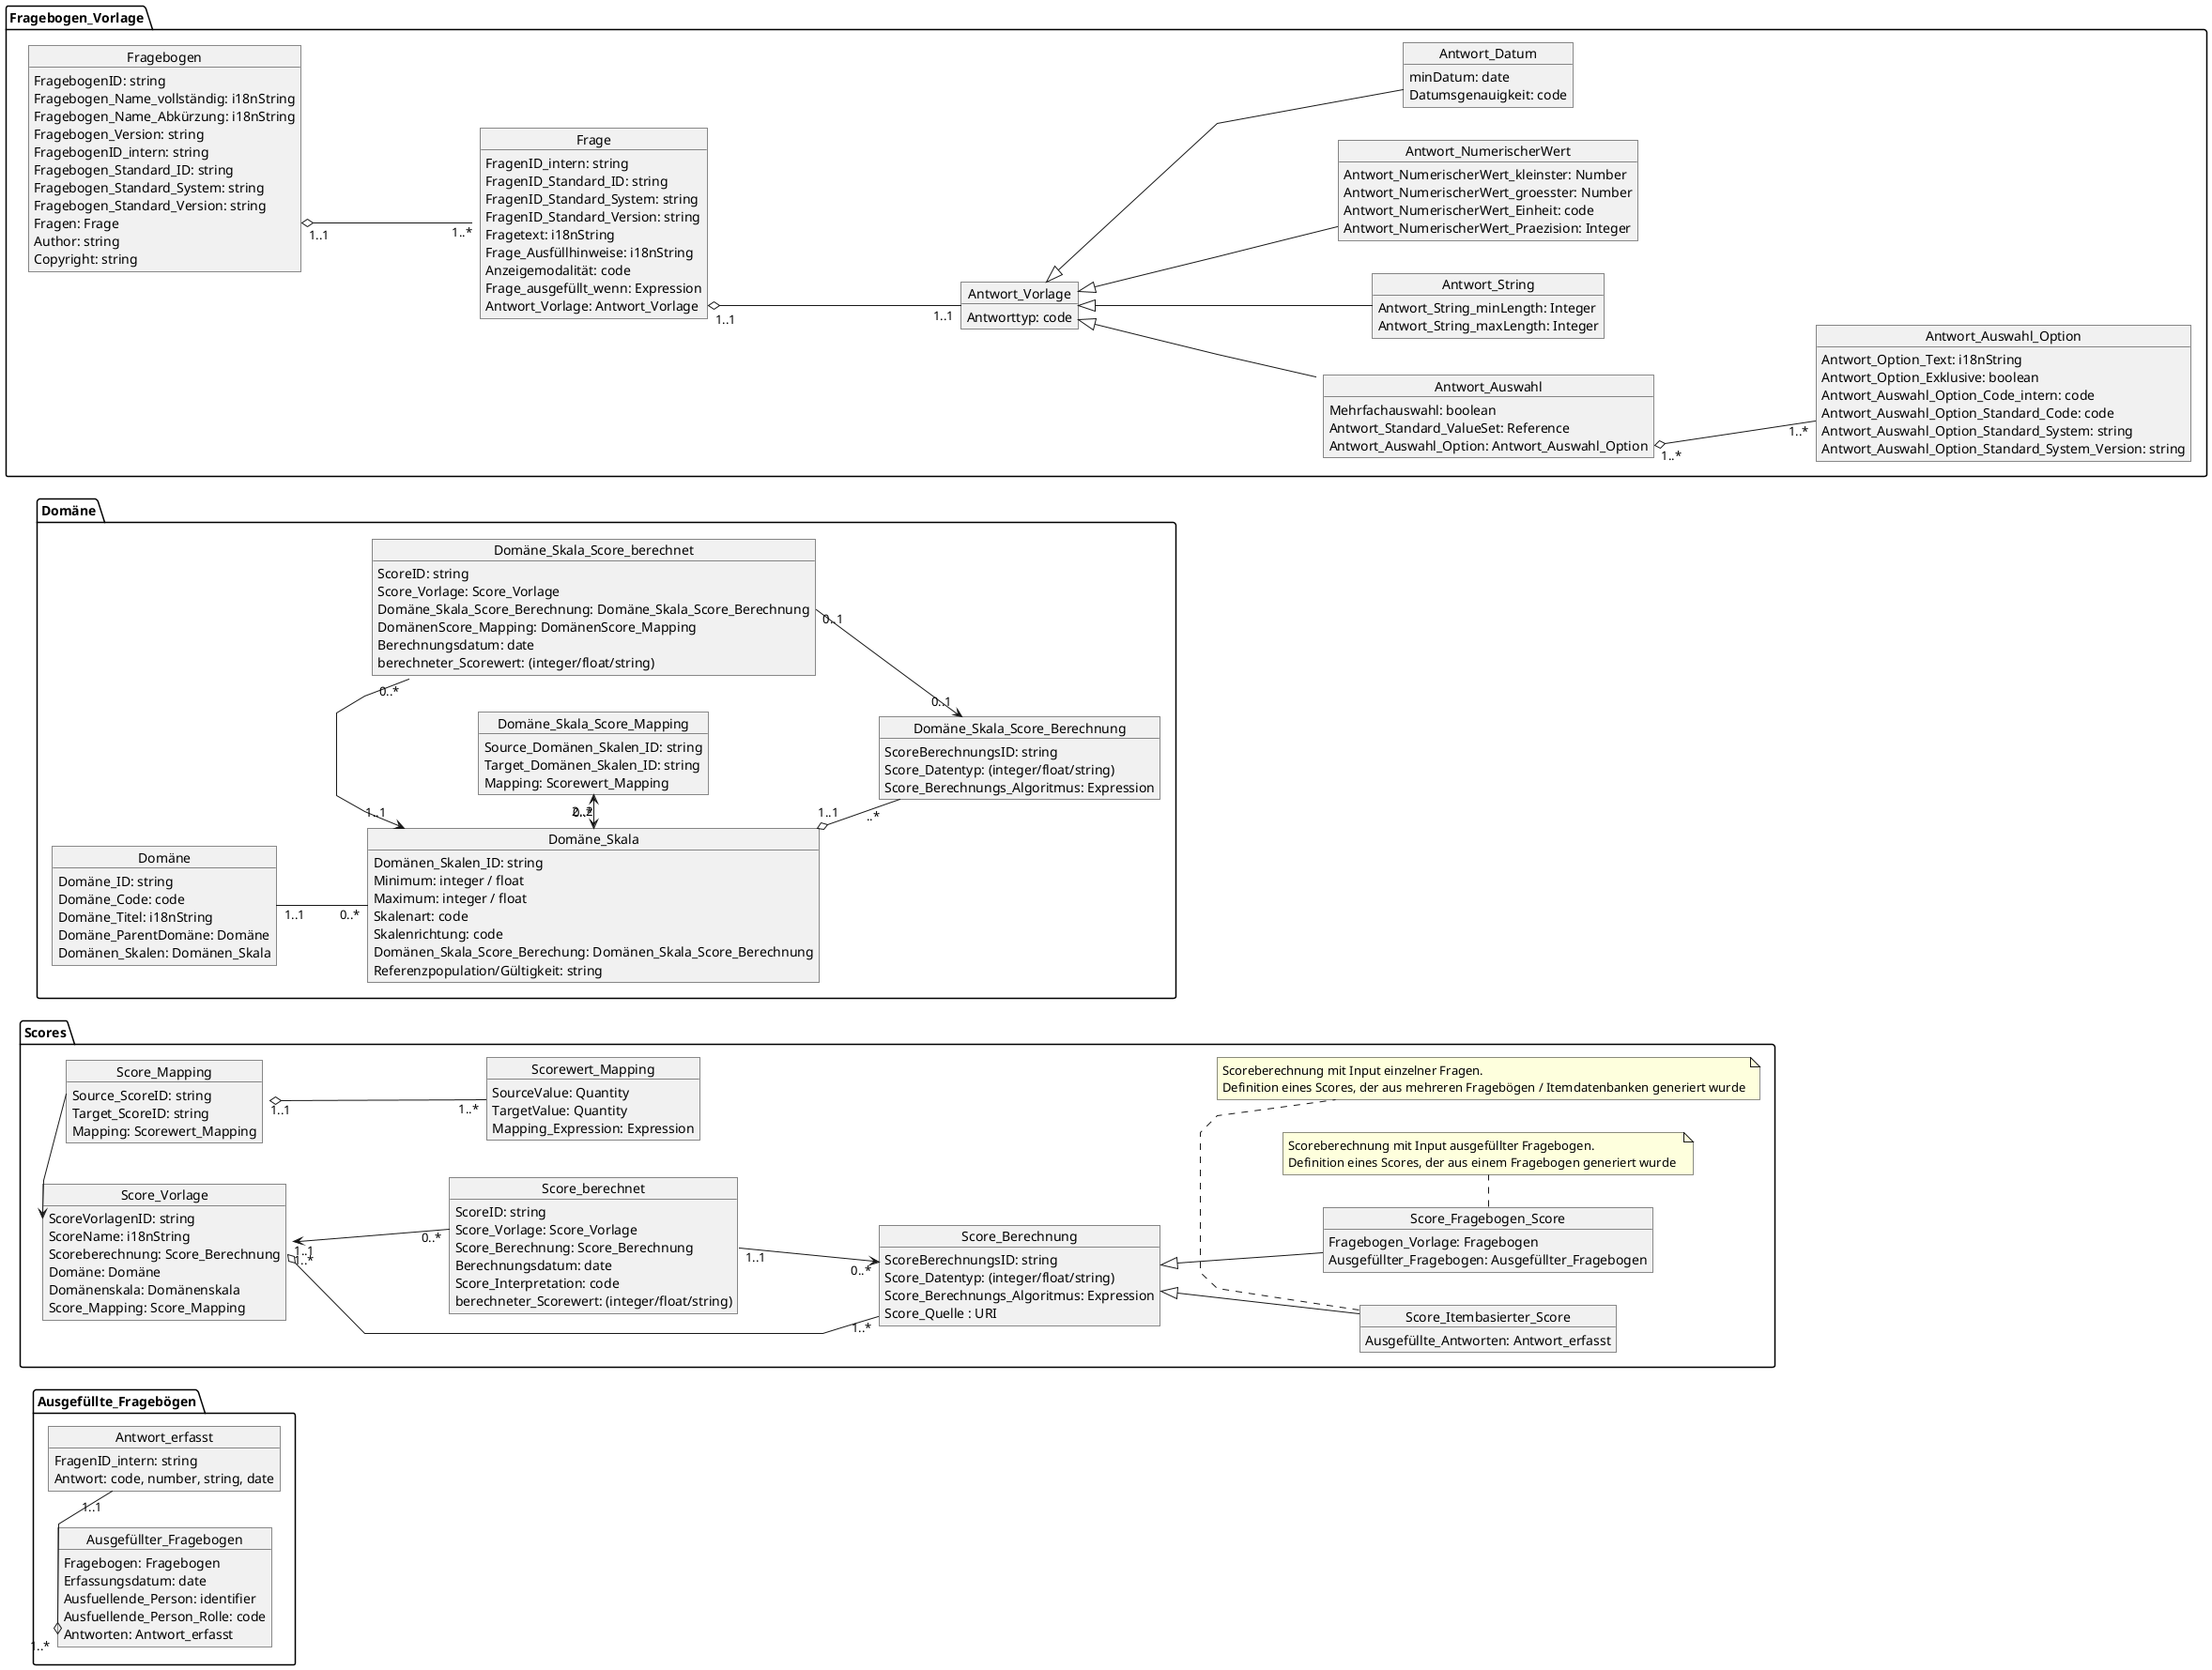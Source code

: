 @startuml MII_PROMs_Informationsmodell_Complete
skinparam linetype ortho
skinparam linetype polyline
left to right direction






package Fragebogen_Vorlage {
    object Fragebogen {
        FragebogenID: string
        Fragebogen_Name_vollständig: i18nString
        Fragebogen_Name_Abkürzung: i18nString
        Fragebogen_Version: string
        FragebogenID_intern: string
        Fragebogen_Standard_ID: string
        Fragebogen_Standard_System: string
        Fragebogen_Standard_Version: string
        Fragen: Frage
        Author: string

        Copyright: string


    }
    object Frage{

        FragenID_intern: string
        FragenID_Standard_ID: string
        FragenID_Standard_System: string
        FragenID_Standard_Version: string
        Fragetext: i18nString
        Frage_Ausfüllhinweise: i18nString
        Anzeigemodalität: code
        Frage_ausgefüllt_wenn: Expression
        Antwort_Vorlage: Antwort_Vorlage

    }



    Fragebogen::Frage "1..1" o-down- "1..*" Frage

    object Antwort_Vorlage {
        Antworttyp: code
    }
    Frage::Antwort_Vorlage "1..1"  o-down- "1..1" Antwort_Vorlage

    object Antwort_Auswahl {
        Mehrfachauswahl: boolean
        Antwort_Standard_ValueSet: Reference
        Antwort_Auswahl_Option: Antwort_Auswahl_Option
    }

    object Antwort_String {
        Antwort_String_minLength: Integer
        Antwort_String_maxLength: Integer
    }
    Antwort_Vorlage <|-down- Antwort_String


    object Antwort_NumerischerWert {
        Antwort_NumerischerWert_kleinster: Number
        Antwort_NumerischerWert_groesster: Number
        Antwort_NumerischerWert_Einheit: code
        Antwort_NumerischerWert_Praezision: Integer

    }
    Antwort_Vorlage <|-down- Antwort_NumerischerWert


    object Antwort_Datum {
        minDatum: date
        Datumsgenauigkeit: code
    }
    Antwort_Vorlage <|-down- Antwort_Datum

    object Antwort_Auswahl_Option {
        Antwort_Option_Text: i18nString
        Antwort_Option_Exklusive: boolean
        Antwort_Auswahl_Option_Code_intern: code
        Antwort_Auswahl_Option_Standard_Code: code
        Antwort_Auswahl_Option_Standard_System: string
        Antwort_Auswahl_Option_Standard_System_Version: string

    }

    Antwort_Vorlage  <|-down-  Antwort_Auswahl
    Antwort_Auswahl::Antwort_Auswahl_Option "1..*" o-down- "1..*" Antwort_Auswahl_Option


}
package Ausgefüllte_Fragebögen {
    object Ausgefüllter_Fragebogen {
        Fragebogen: Fragebogen
        Erfassungsdatum: date
        Ausfuellende_Person: identifier
        Ausfuellende_Person_Rolle: code 
        Antworten: Antwort_erfasst
    }
    object Antwort_erfasst {
        FragenID_intern: string
        Antwort: code, number, string, date

    }
    Ausgefüllter_Fragebogen::Antworten "1..1" o-right- "1..*" Antwort_erfasst
}
package Scores {
    object Score_Vorlage {
        ScoreVorlagenID: string
        ScoreName: i18nString
        Scoreberechnung: Score_Berechnung
        Domäne: Domäne
        Domänenskala: Domänenskala
        Score_Mapping: Score_Mapping
    }
    object Score_berechnet {
        ScoreID: string
        Score_Vorlage: Score_Vorlage
        Score_Berechnung: Score_Berechnung
        Berechnungsdatum: date
        Score_Interpretation: code
        berechneter_Scorewert: (integer/float/string)
    } 
    
    object Score_Berechnung {
        ScoreBerechnungsID: string
        Score_Datentyp: (integer/float/string)
        Score_Berechnungs_Algoritmus: Expression
        Score_Quelle : URI

    }
    Score_Vorlage::Scoreberechnung "1..*" o-- "1..*" Score_Berechnung
    Score_Vorlage "1..1" <-- "0..*" Score_berechnet::Score_Vorlage   
    Score_berechnet::Score_Berechnung "1..1" --> "0..*" Score_Berechnung


    object Score_Fragebogen_Score {
        Fragebogen_Vorlage: Fragebogen
        Ausgefüllter_Fragebogen: Ausgefüllter_Fragebogen
    }
    note bottom of Score_Fragebogen_Score 
        Scoreberechnung mit Input ausgefüllter Fragebogen. 
        Definition eines Scores, der aus einem Fragebogen generiert wurde 
    end note
      Score_Berechnung <|-- Score_Fragebogen_Score

    object Score_Itembasierter_Score {
        Ausgefüllte_Antworten: Antwort_erfasst
    }
    Score_Berechnung <|-- Score_Itembasierter_Score

    note bottom of Score_Itembasierter_Score 
        Scoreberechnung mit Input einzelner Fragen. 
        Definition eines Scores, der aus mehreren Fragebögen / Itemdatenbanken generiert wurde
    end note

    object Score_Mapping {
        Source_ScoreID: string
        Target_ScoreID: string
        Mapping: Scorewert_Mapping 
    }
    Score_Mapping::Source_ScoreID -left--> Score_Vorlage::ScoreVorlagenID

    object Scorewert_Mapping {
        SourceValue: Quantity
        TargetValue: Quantity
        Mapping_Expression: Expression        
    }
    Score_Mapping "1..1" o-- "1..*" Scorewert_Mapping
}
package Domäne {
    object Domäne {
        Domäne_ID: string
        Domäne_Code: code
        Domäne_Titel: i18nString
        Domäne_ParentDomäne: Domäne
        Domänen_Skalen: Domänen_Skala
    }
    object Domäne_Skala {
        Domänen_Skalen_ID: string
        Minimum: integer / float
        Maximum: integer / float
        Skalenart: code
        Skalenrichtung: code
        Domänen_Skala_Score_Berechung: Domänen_Skala_Score_Berechnung
        Referenzpopulation/Gültigkeit: string
    }

    object Domäne_Skala_Score_berechnet {
        ScoreID: string
        Score_Vorlage: Score_Vorlage
        Domäne_Skala_Score_Berechnung: Domäne_Skala_Score_Berechnung
        DomänenScore_Mapping: DomänenScore_Mapping
        Berechnungsdatum: date
        berechneter_Scorewert: (integer/float/string)
    } 
    object Domäne_Skala_Score_Berechnung {
        ScoreBerechnungsID: string
        Score_Datentyp: (integer/float/string)
        Score_Berechnungs_Algoritmus: Expression
    }

    object Domäne_Skala_Score_Mapping {
        Source_Domänen_Skalen_ID: string
        Target_Domänen_Skalen_ID: string
        Mapping: Scorewert_Mapping 
    }
Domäne "1..1" -down- "0..*" Domäne_Skala
Domäne_Skala "1..1" <-right- "0..*" Domäne_Skala_Score_berechnet
Domäne_Skala "0..*" <-right-> "2..2" Domäne_Skala_Score_Mapping
Domäne_Skala "1..1" o-right- "..*" Domäne_Skala_Score_Berechnung
Domäne_Skala_Score_berechnet::Domäne_Skala_Score_Berechnung "0..1" --> "0..1"  Domäne_Skala_Score_Berechnung
}

@enduml